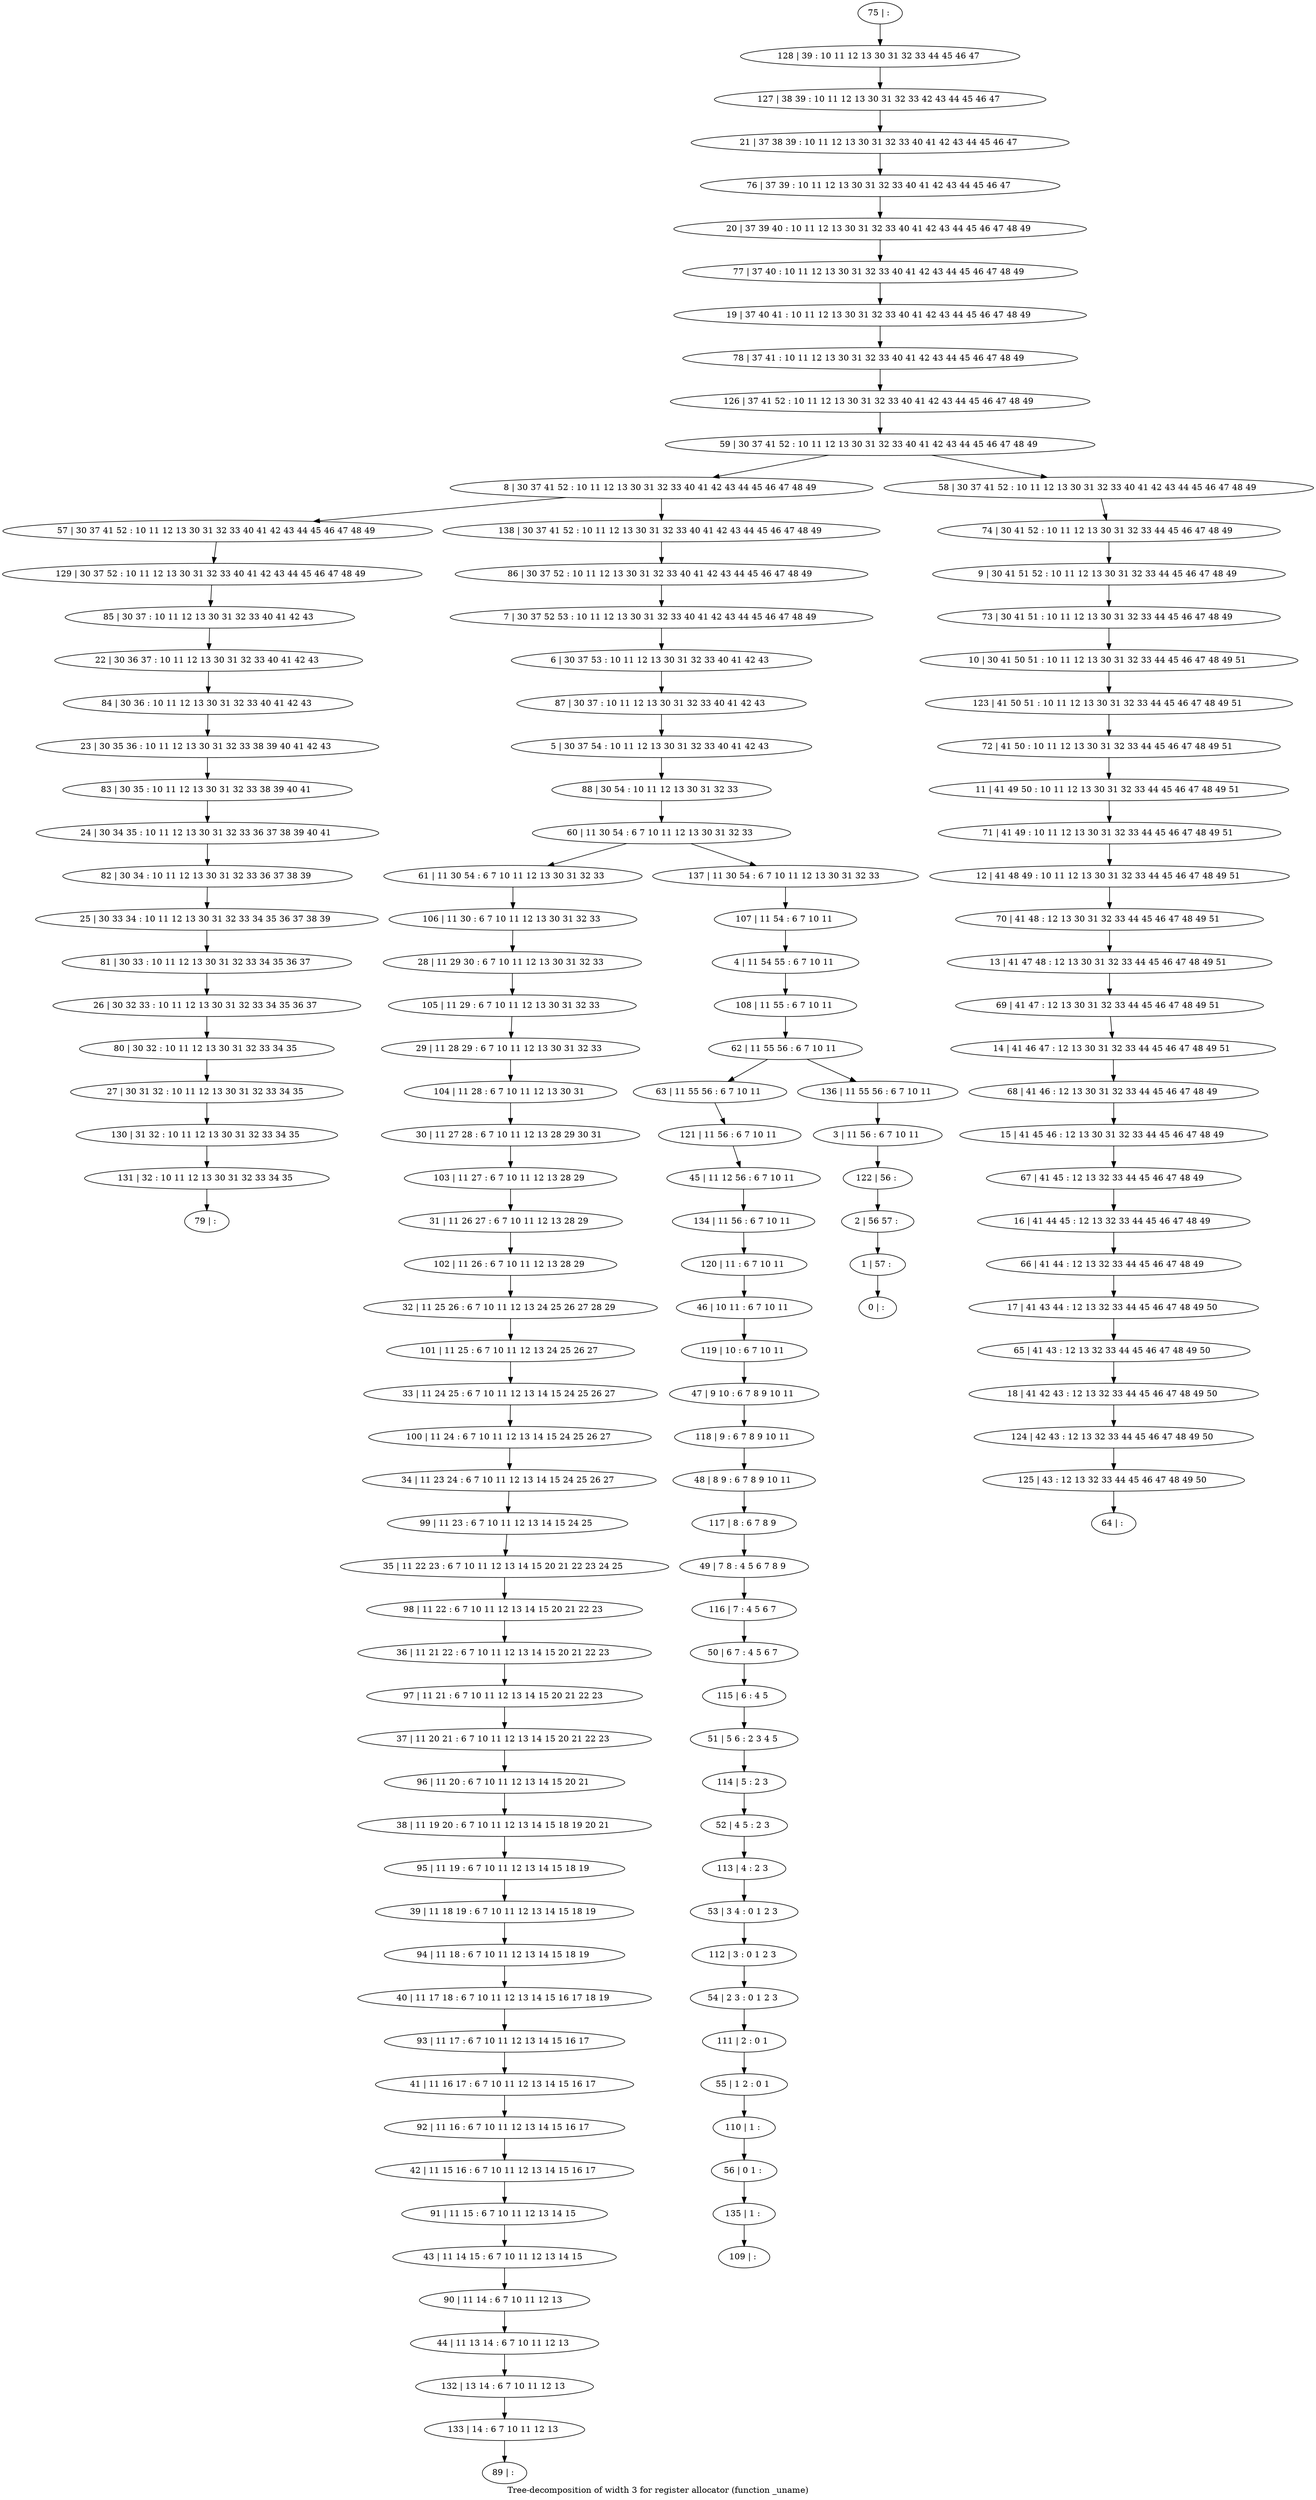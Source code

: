 digraph G {
graph [label="Tree-decomposition of width 3 for register allocator (function _uname)"]
0[label="0 | : "];
1[label="1 | 57 : "];
2[label="2 | 56 57 : "];
3[label="3 | 11 56 : 6 7 10 11 "];
4[label="4 | 11 54 55 : 6 7 10 11 "];
5[label="5 | 30 37 54 : 10 11 12 13 30 31 32 33 40 41 42 43 "];
6[label="6 | 30 37 53 : 10 11 12 13 30 31 32 33 40 41 42 43 "];
7[label="7 | 30 37 52 53 : 10 11 12 13 30 31 32 33 40 41 42 43 44 45 46 47 48 49 "];
8[label="8 | 30 37 41 52 : 10 11 12 13 30 31 32 33 40 41 42 43 44 45 46 47 48 49 "];
9[label="9 | 30 41 51 52 : 10 11 12 13 30 31 32 33 44 45 46 47 48 49 "];
10[label="10 | 30 41 50 51 : 10 11 12 13 30 31 32 33 44 45 46 47 48 49 51 "];
11[label="11 | 41 49 50 : 10 11 12 13 30 31 32 33 44 45 46 47 48 49 51 "];
12[label="12 | 41 48 49 : 10 11 12 13 30 31 32 33 44 45 46 47 48 49 51 "];
13[label="13 | 41 47 48 : 12 13 30 31 32 33 44 45 46 47 48 49 51 "];
14[label="14 | 41 46 47 : 12 13 30 31 32 33 44 45 46 47 48 49 51 "];
15[label="15 | 41 45 46 : 12 13 30 31 32 33 44 45 46 47 48 49 "];
16[label="16 | 41 44 45 : 12 13 32 33 44 45 46 47 48 49 "];
17[label="17 | 41 43 44 : 12 13 32 33 44 45 46 47 48 49 50 "];
18[label="18 | 41 42 43 : 12 13 32 33 44 45 46 47 48 49 50 "];
19[label="19 | 37 40 41 : 10 11 12 13 30 31 32 33 40 41 42 43 44 45 46 47 48 49 "];
20[label="20 | 37 39 40 : 10 11 12 13 30 31 32 33 40 41 42 43 44 45 46 47 48 49 "];
21[label="21 | 37 38 39 : 10 11 12 13 30 31 32 33 40 41 42 43 44 45 46 47 "];
22[label="22 | 30 36 37 : 10 11 12 13 30 31 32 33 40 41 42 43 "];
23[label="23 | 30 35 36 : 10 11 12 13 30 31 32 33 38 39 40 41 42 43 "];
24[label="24 | 30 34 35 : 10 11 12 13 30 31 32 33 36 37 38 39 40 41 "];
25[label="25 | 30 33 34 : 10 11 12 13 30 31 32 33 34 35 36 37 38 39 "];
26[label="26 | 30 32 33 : 10 11 12 13 30 31 32 33 34 35 36 37 "];
27[label="27 | 30 31 32 : 10 11 12 13 30 31 32 33 34 35 "];
28[label="28 | 11 29 30 : 6 7 10 11 12 13 30 31 32 33 "];
29[label="29 | 11 28 29 : 6 7 10 11 12 13 30 31 32 33 "];
30[label="30 | 11 27 28 : 6 7 10 11 12 13 28 29 30 31 "];
31[label="31 | 11 26 27 : 6 7 10 11 12 13 28 29 "];
32[label="32 | 11 25 26 : 6 7 10 11 12 13 24 25 26 27 28 29 "];
33[label="33 | 11 24 25 : 6 7 10 11 12 13 14 15 24 25 26 27 "];
34[label="34 | 11 23 24 : 6 7 10 11 12 13 14 15 24 25 26 27 "];
35[label="35 | 11 22 23 : 6 7 10 11 12 13 14 15 20 21 22 23 24 25 "];
36[label="36 | 11 21 22 : 6 7 10 11 12 13 14 15 20 21 22 23 "];
37[label="37 | 11 20 21 : 6 7 10 11 12 13 14 15 20 21 22 23 "];
38[label="38 | 11 19 20 : 6 7 10 11 12 13 14 15 18 19 20 21 "];
39[label="39 | 11 18 19 : 6 7 10 11 12 13 14 15 18 19 "];
40[label="40 | 11 17 18 : 6 7 10 11 12 13 14 15 16 17 18 19 "];
41[label="41 | 11 16 17 : 6 7 10 11 12 13 14 15 16 17 "];
42[label="42 | 11 15 16 : 6 7 10 11 12 13 14 15 16 17 "];
43[label="43 | 11 14 15 : 6 7 10 11 12 13 14 15 "];
44[label="44 | 11 13 14 : 6 7 10 11 12 13 "];
45[label="45 | 11 12 56 : 6 7 10 11 "];
46[label="46 | 10 11 : 6 7 10 11 "];
47[label="47 | 9 10 : 6 7 8 9 10 11 "];
48[label="48 | 8 9 : 6 7 8 9 10 11 "];
49[label="49 | 7 8 : 4 5 6 7 8 9 "];
50[label="50 | 6 7 : 4 5 6 7 "];
51[label="51 | 5 6 : 2 3 4 5 "];
52[label="52 | 4 5 : 2 3 "];
53[label="53 | 3 4 : 0 1 2 3 "];
54[label="54 | 2 3 : 0 1 2 3 "];
55[label="55 | 1 2 : 0 1 "];
56[label="56 | 0 1 : "];
57[label="57 | 30 37 41 52 : 10 11 12 13 30 31 32 33 40 41 42 43 44 45 46 47 48 49 "];
58[label="58 | 30 37 41 52 : 10 11 12 13 30 31 32 33 40 41 42 43 44 45 46 47 48 49 "];
59[label="59 | 30 37 41 52 : 10 11 12 13 30 31 32 33 40 41 42 43 44 45 46 47 48 49 "];
60[label="60 | 11 30 54 : 6 7 10 11 12 13 30 31 32 33 "];
61[label="61 | 11 30 54 : 6 7 10 11 12 13 30 31 32 33 "];
62[label="62 | 11 55 56 : 6 7 10 11 "];
63[label="63 | 11 55 56 : 6 7 10 11 "];
64[label="64 | : "];
65[label="65 | 41 43 : 12 13 32 33 44 45 46 47 48 49 50 "];
66[label="66 | 41 44 : 12 13 32 33 44 45 46 47 48 49 "];
67[label="67 | 41 45 : 12 13 32 33 44 45 46 47 48 49 "];
68[label="68 | 41 46 : 12 13 30 31 32 33 44 45 46 47 48 49 "];
69[label="69 | 41 47 : 12 13 30 31 32 33 44 45 46 47 48 49 51 "];
70[label="70 | 41 48 : 12 13 30 31 32 33 44 45 46 47 48 49 51 "];
71[label="71 | 41 49 : 10 11 12 13 30 31 32 33 44 45 46 47 48 49 51 "];
72[label="72 | 41 50 : 10 11 12 13 30 31 32 33 44 45 46 47 48 49 51 "];
73[label="73 | 30 41 51 : 10 11 12 13 30 31 32 33 44 45 46 47 48 49 "];
74[label="74 | 30 41 52 : 10 11 12 13 30 31 32 33 44 45 46 47 48 49 "];
75[label="75 | : "];
76[label="76 | 37 39 : 10 11 12 13 30 31 32 33 40 41 42 43 44 45 46 47 "];
77[label="77 | 37 40 : 10 11 12 13 30 31 32 33 40 41 42 43 44 45 46 47 48 49 "];
78[label="78 | 37 41 : 10 11 12 13 30 31 32 33 40 41 42 43 44 45 46 47 48 49 "];
79[label="79 | : "];
80[label="80 | 30 32 : 10 11 12 13 30 31 32 33 34 35 "];
81[label="81 | 30 33 : 10 11 12 13 30 31 32 33 34 35 36 37 "];
82[label="82 | 30 34 : 10 11 12 13 30 31 32 33 36 37 38 39 "];
83[label="83 | 30 35 : 10 11 12 13 30 31 32 33 38 39 40 41 "];
84[label="84 | 30 36 : 10 11 12 13 30 31 32 33 40 41 42 43 "];
85[label="85 | 30 37 : 10 11 12 13 30 31 32 33 40 41 42 43 "];
86[label="86 | 30 37 52 : 10 11 12 13 30 31 32 33 40 41 42 43 44 45 46 47 48 49 "];
87[label="87 | 30 37 : 10 11 12 13 30 31 32 33 40 41 42 43 "];
88[label="88 | 30 54 : 10 11 12 13 30 31 32 33 "];
89[label="89 | : "];
90[label="90 | 11 14 : 6 7 10 11 12 13 "];
91[label="91 | 11 15 : 6 7 10 11 12 13 14 15 "];
92[label="92 | 11 16 : 6 7 10 11 12 13 14 15 16 17 "];
93[label="93 | 11 17 : 6 7 10 11 12 13 14 15 16 17 "];
94[label="94 | 11 18 : 6 7 10 11 12 13 14 15 18 19 "];
95[label="95 | 11 19 : 6 7 10 11 12 13 14 15 18 19 "];
96[label="96 | 11 20 : 6 7 10 11 12 13 14 15 20 21 "];
97[label="97 | 11 21 : 6 7 10 11 12 13 14 15 20 21 22 23 "];
98[label="98 | 11 22 : 6 7 10 11 12 13 14 15 20 21 22 23 "];
99[label="99 | 11 23 : 6 7 10 11 12 13 14 15 24 25 "];
100[label="100 | 11 24 : 6 7 10 11 12 13 14 15 24 25 26 27 "];
101[label="101 | 11 25 : 6 7 10 11 12 13 24 25 26 27 "];
102[label="102 | 11 26 : 6 7 10 11 12 13 28 29 "];
103[label="103 | 11 27 : 6 7 10 11 12 13 28 29 "];
104[label="104 | 11 28 : 6 7 10 11 12 13 30 31 "];
105[label="105 | 11 29 : 6 7 10 11 12 13 30 31 32 33 "];
106[label="106 | 11 30 : 6 7 10 11 12 13 30 31 32 33 "];
107[label="107 | 11 54 : 6 7 10 11 "];
108[label="108 | 11 55 : 6 7 10 11 "];
109[label="109 | : "];
110[label="110 | 1 : "];
111[label="111 | 2 : 0 1 "];
112[label="112 | 3 : 0 1 2 3 "];
113[label="113 | 4 : 2 3 "];
114[label="114 | 5 : 2 3 "];
115[label="115 | 6 : 4 5 "];
116[label="116 | 7 : 4 5 6 7 "];
117[label="117 | 8 : 6 7 8 9 "];
118[label="118 | 9 : 6 7 8 9 10 11 "];
119[label="119 | 10 : 6 7 10 11 "];
120[label="120 | 11 : 6 7 10 11 "];
121[label="121 | 11 56 : 6 7 10 11 "];
122[label="122 | 56 : "];
123[label="123 | 41 50 51 : 10 11 12 13 30 31 32 33 44 45 46 47 48 49 51 "];
124[label="124 | 42 43 : 12 13 32 33 44 45 46 47 48 49 50 "];
125[label="125 | 43 : 12 13 32 33 44 45 46 47 48 49 50 "];
126[label="126 | 37 41 52 : 10 11 12 13 30 31 32 33 40 41 42 43 44 45 46 47 48 49 "];
127[label="127 | 38 39 : 10 11 12 13 30 31 32 33 42 43 44 45 46 47 "];
128[label="128 | 39 : 10 11 12 13 30 31 32 33 44 45 46 47 "];
129[label="129 | 30 37 52 : 10 11 12 13 30 31 32 33 40 41 42 43 44 45 46 47 48 49 "];
130[label="130 | 31 32 : 10 11 12 13 30 31 32 33 34 35 "];
131[label="131 | 32 : 10 11 12 13 30 31 32 33 34 35 "];
132[label="132 | 13 14 : 6 7 10 11 12 13 "];
133[label="133 | 14 : 6 7 10 11 12 13 "];
134[label="134 | 11 56 : 6 7 10 11 "];
135[label="135 | 1 : "];
136[label="136 | 11 55 56 : 6 7 10 11 "];
137[label="137 | 11 30 54 : 6 7 10 11 12 13 30 31 32 33 "];
138[label="138 | 30 37 41 52 : 10 11 12 13 30 31 32 33 40 41 42 43 44 45 46 47 48 49 "];
8->57 ;
65->18 ;
17->65 ;
66->17 ;
16->66 ;
67->16 ;
15->67 ;
68->15 ;
14->68 ;
69->14 ;
13->69 ;
70->13 ;
12->70 ;
71->12 ;
11->71 ;
72->11 ;
73->10 ;
9->73 ;
74->9 ;
58->74 ;
80->27 ;
26->80 ;
81->26 ;
25->81 ;
82->25 ;
24->82 ;
83->24 ;
23->83 ;
84->23 ;
22->84 ;
85->22 ;
90->44 ;
43->90 ;
91->43 ;
42->91 ;
92->42 ;
41->92 ;
93->41 ;
40->93 ;
94->40 ;
39->94 ;
95->39 ;
38->95 ;
96->38 ;
37->96 ;
97->37 ;
36->97 ;
98->36 ;
35->98 ;
99->35 ;
34->99 ;
100->34 ;
33->100 ;
101->33 ;
32->101 ;
102->32 ;
31->102 ;
103->31 ;
30->103 ;
104->30 ;
29->104 ;
105->29 ;
28->105 ;
106->28 ;
61->106 ;
110->56 ;
55->110 ;
111->55 ;
54->111 ;
112->54 ;
53->112 ;
113->53 ;
52->113 ;
114->52 ;
51->114 ;
115->51 ;
50->115 ;
116->50 ;
49->116 ;
117->49 ;
48->117 ;
118->48 ;
47->118 ;
119->47 ;
46->119 ;
120->46 ;
121->45 ;
63->121 ;
123->72 ;
10->123 ;
18->124 ;
125->64 ;
124->125 ;
129->85 ;
57->129 ;
27->130 ;
131->79 ;
130->131 ;
44->132 ;
133->89 ;
132->133 ;
134->120 ;
45->134 ;
135->109 ;
56->135 ;
75->128 ;
128->127 ;
127->21 ;
21->76 ;
76->20 ;
20->77 ;
77->19 ;
19->78 ;
78->126 ;
126->59 ;
86->7 ;
7->6 ;
6->87 ;
87->5 ;
5->88 ;
88->60 ;
107->4 ;
4->108 ;
108->62 ;
3->122 ;
122->2 ;
2->1 ;
1->0 ;
136->3 ;
137->107 ;
138->86 ;
8->138 ;
62->63 ;
62->136 ;
60->61 ;
60->137 ;
59->58 ;
59->8 ;
}
